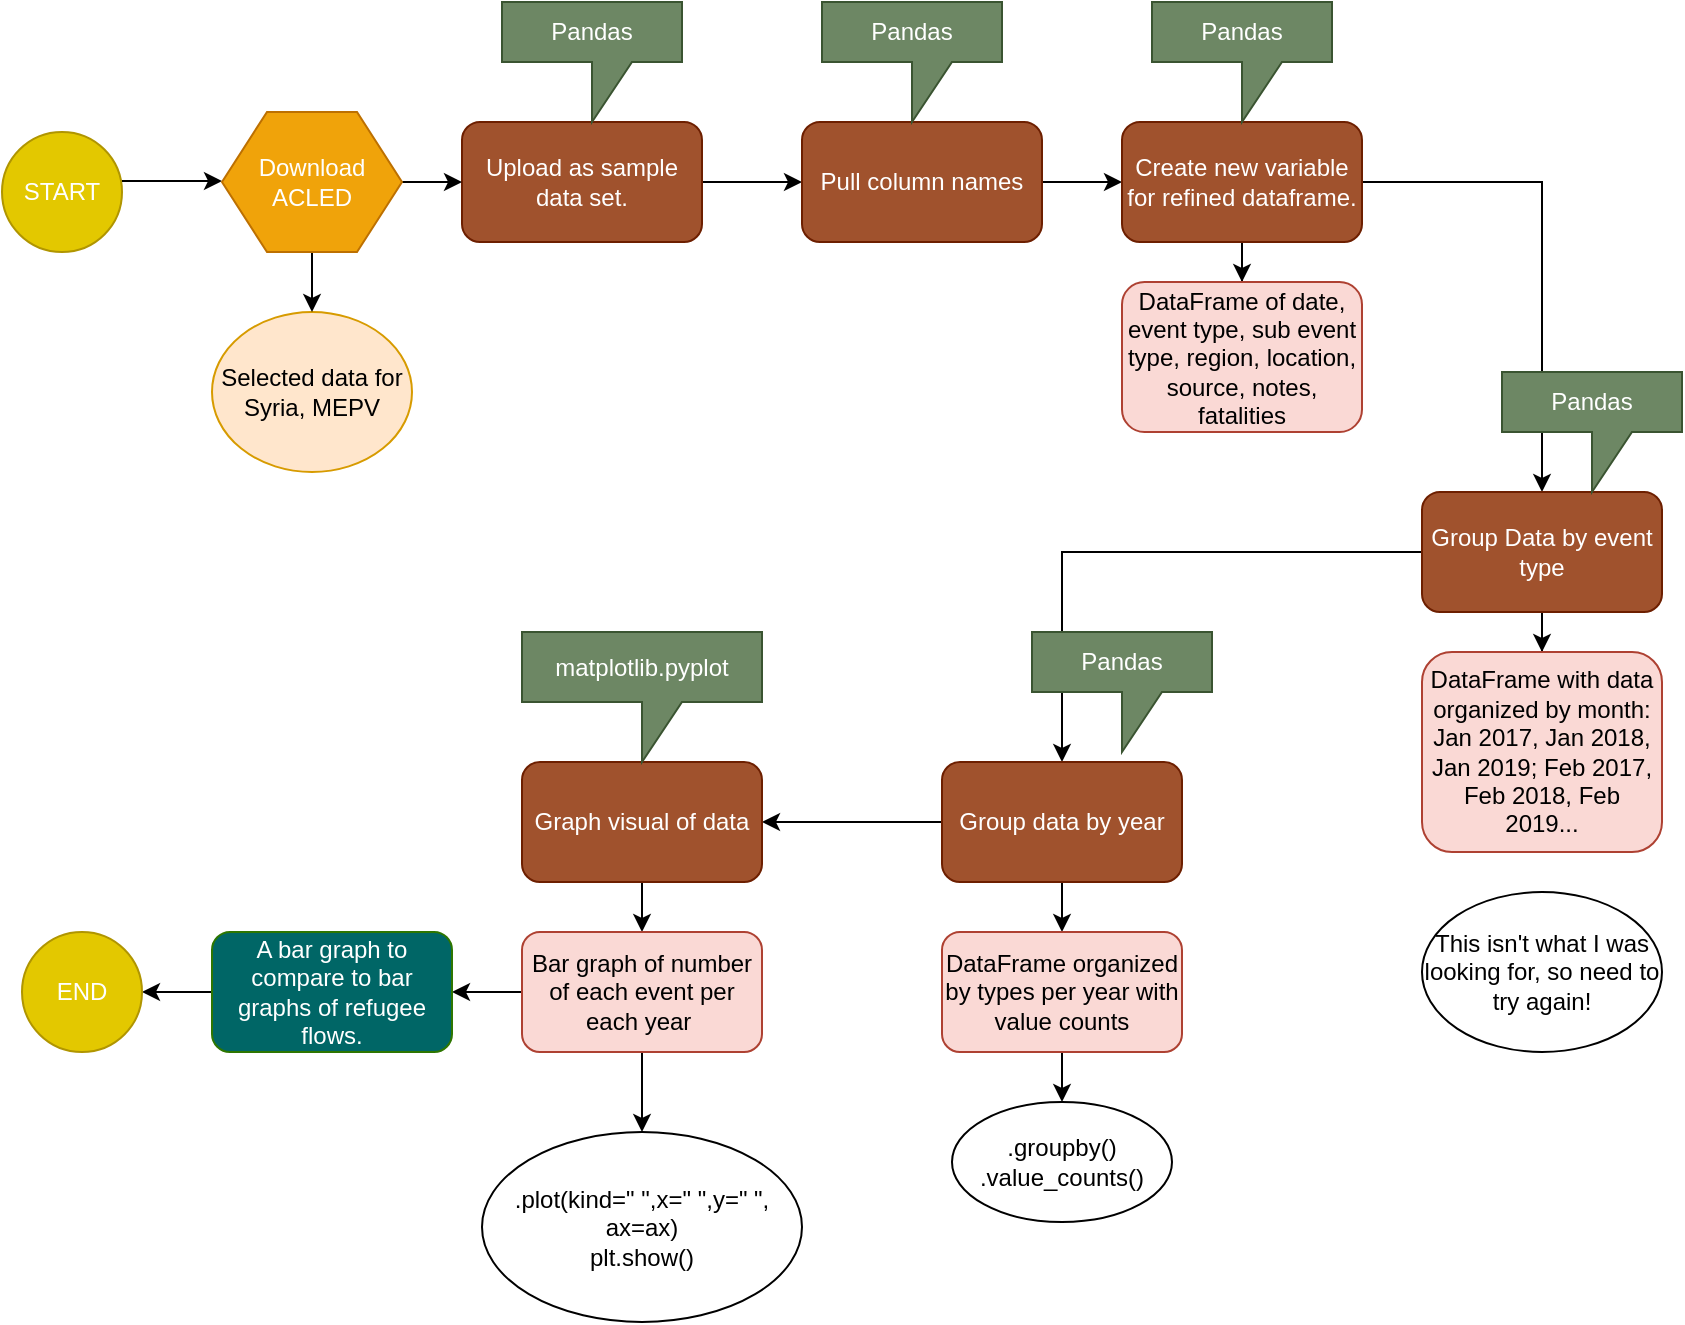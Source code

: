 <mxfile version="10.6.5" type="google"><diagram id="gE6B_HzUvdguxciGQNKm" name="Page-1"><mxGraphModel dx="1126" dy="773" grid="1" gridSize="10" guides="1" tooltips="1" connect="1" arrows="1" fold="1" page="1" pageScale="1" pageWidth="1100" pageHeight="850" math="0" shadow="0"><root><mxCell id="0"/><mxCell id="1" parent="0"/><mxCell id="HawvyngJQl_GHqb6dDOZ-1" value="START" style="ellipse;whiteSpace=wrap;html=1;aspect=fixed;fillColor=#e3c800;strokeColor=#B09500;fontColor=#ffffff;" vertex="1" parent="1"><mxGeometry x="30" y="80" width="60" height="60" as="geometry"/></mxCell><mxCell id="HawvyngJQl_GHqb6dDOZ-3" value="" style="endArrow=classic;html=1;" edge="1" parent="1"><mxGeometry width="50" height="50" relative="1" as="geometry"><mxPoint x="90" y="104.5" as="sourcePoint"/><mxPoint x="140" y="104.5" as="targetPoint"/><Array as="points"/></mxGeometry></mxCell><mxCell id="HawvyngJQl_GHqb6dDOZ-19" value="" style="edgeStyle=orthogonalEdgeStyle;rounded=0;orthogonalLoop=1;jettySize=auto;html=1;" edge="1" parent="1" source="HawvyngJQl_GHqb6dDOZ-4" target="HawvyngJQl_GHqb6dDOZ-14"><mxGeometry relative="1" as="geometry"/></mxCell><mxCell id="HawvyngJQl_GHqb6dDOZ-4" value="Upload as sample data set." style="rounded=1;whiteSpace=wrap;html=1;fillColor=#a0522d;strokeColor=#6D1F00;fontColor=#ffffff;fontStyle=0" vertex="1" parent="1"><mxGeometry x="260" y="75" width="120" height="60" as="geometry"/></mxCell><mxCell id="HawvyngJQl_GHqb6dDOZ-10" value="Selected data for Syria, MEPV" style="ellipse;whiteSpace=wrap;html=1;fillColor=#ffe6cc;strokeColor=#d79b00;" vertex="1" parent="1"><mxGeometry x="135" y="170" width="100" height="80" as="geometry"/></mxCell><mxCell id="HawvyngJQl_GHqb6dDOZ-11" value="" style="endArrow=classic;html=1;entryX=0.5;entryY=0;entryDx=0;entryDy=0;exitX=0.5;exitY=1;exitDx=0;exitDy=0;" edge="1" parent="1" source="HawvyngJQl_GHqb6dDOZ-18" target="HawvyngJQl_GHqb6dDOZ-10"><mxGeometry width="50" height="50" relative="1" as="geometry"><mxPoint x="175" y="150" as="sourcePoint"/><mxPoint x="225" y="100" as="targetPoint"/></mxGeometry></mxCell><mxCell id="HawvyngJQl_GHqb6dDOZ-13" value="Pandas" style="shape=callout;whiteSpace=wrap;html=1;perimeter=calloutPerimeter;fillColor=#6d8764;strokeColor=#3A5431;fontColor=#ffffff;" vertex="1" parent="1"><mxGeometry x="280" y="15" width="90" height="60" as="geometry"/></mxCell><mxCell id="HawvyngJQl_GHqb6dDOZ-16" value="" style="edgeStyle=orthogonalEdgeStyle;rounded=0;orthogonalLoop=1;jettySize=auto;html=1;" edge="1" parent="1" source="HawvyngJQl_GHqb6dDOZ-14" target="HawvyngJQl_GHqb6dDOZ-15"><mxGeometry relative="1" as="geometry"/></mxCell><mxCell id="HawvyngJQl_GHqb6dDOZ-14" value="Pull column names" style="rounded=1;whiteSpace=wrap;html=1;fillColor=#a0522d;strokeColor=#6D1F00;fontColor=#ffffff;" vertex="1" parent="1"><mxGeometry x="430" y="75" width="120" height="60" as="geometry"/></mxCell><mxCell id="HawvyngJQl_GHqb6dDOZ-23" value="" style="edgeStyle=orthogonalEdgeStyle;rounded=0;orthogonalLoop=1;jettySize=auto;html=1;" edge="1" parent="1" source="HawvyngJQl_GHqb6dDOZ-15" target="HawvyngJQl_GHqb6dDOZ-22"><mxGeometry relative="1" as="geometry"/></mxCell><mxCell id="HawvyngJQl_GHqb6dDOZ-33" value="" style="edgeStyle=orthogonalEdgeStyle;rounded=0;orthogonalLoop=1;jettySize=auto;html=1;" edge="1" parent="1" source="HawvyngJQl_GHqb6dDOZ-15" target="HawvyngJQl_GHqb6dDOZ-32"><mxGeometry relative="1" as="geometry"/></mxCell><mxCell id="HawvyngJQl_GHqb6dDOZ-15" value="Create new variable for refined dataframe." style="rounded=1;whiteSpace=wrap;html=1;fillColor=#a0522d;strokeColor=#6D1F00;fontColor=#ffffff;" vertex="1" parent="1"><mxGeometry x="590" y="75" width="120" height="60" as="geometry"/></mxCell><mxCell id="HawvyngJQl_GHqb6dDOZ-32" value="DataFrame of date, event type, sub event type, region, location, source, notes, fatalities" style="rounded=1;whiteSpace=wrap;html=1;fillColor=#fad9d5;strokeColor=#ae4132;" vertex="1" parent="1"><mxGeometry x="590" y="155" width="120" height="75" as="geometry"/></mxCell><mxCell id="HawvyngJQl_GHqb6dDOZ-25" value="" style="edgeStyle=orthogonalEdgeStyle;rounded=0;orthogonalLoop=1;jettySize=auto;html=1;" edge="1" parent="1" source="HawvyngJQl_GHqb6dDOZ-22" target="HawvyngJQl_GHqb6dDOZ-24"><mxGeometry relative="1" as="geometry"/></mxCell><mxCell id="HawvyngJQl_GHqb6dDOZ-40" value="" style="edgeStyle=orthogonalEdgeStyle;rounded=0;orthogonalLoop=1;jettySize=auto;html=1;" edge="1" parent="1" source="HawvyngJQl_GHqb6dDOZ-22" target="HawvyngJQl_GHqb6dDOZ-39"><mxGeometry relative="1" as="geometry"/></mxCell><mxCell id="HawvyngJQl_GHqb6dDOZ-22" value="Group Data by event type" style="rounded=1;whiteSpace=wrap;html=1;fillColor=#a0522d;strokeColor=#6D1F00;fontColor=#ffffff;" vertex="1" parent="1"><mxGeometry x="740" y="260" width="120" height="60" as="geometry"/></mxCell><mxCell id="HawvyngJQl_GHqb6dDOZ-42" value="" style="edgeStyle=orthogonalEdgeStyle;rounded=0;orthogonalLoop=1;jettySize=auto;html=1;" edge="1" parent="1" source="HawvyngJQl_GHqb6dDOZ-39" target="HawvyngJQl_GHqb6dDOZ-41"><mxGeometry relative="1" as="geometry"/></mxCell><mxCell id="HawvyngJQl_GHqb6dDOZ-53" value="" style="edgeStyle=orthogonalEdgeStyle;rounded=0;orthogonalLoop=1;jettySize=auto;html=1;" edge="1" parent="1" source="HawvyngJQl_GHqb6dDOZ-39" target="HawvyngJQl_GHqb6dDOZ-52"><mxGeometry relative="1" as="geometry"/></mxCell><mxCell id="HawvyngJQl_GHqb6dDOZ-39" value="Group data by year" style="rounded=1;whiteSpace=wrap;html=1;fillColor=#a0522d;strokeColor=#6D1F00;fontColor=#ffffff;" vertex="1" parent="1"><mxGeometry x="500" y="395" width="120" height="60" as="geometry"/></mxCell><mxCell id="HawvyngJQl_GHqb6dDOZ-55" value="" style="edgeStyle=orthogonalEdgeStyle;rounded=0;orthogonalLoop=1;jettySize=auto;html=1;" edge="1" parent="1" source="HawvyngJQl_GHqb6dDOZ-52" target="HawvyngJQl_GHqb6dDOZ-54"><mxGeometry relative="1" as="geometry"/></mxCell><mxCell id="HawvyngJQl_GHqb6dDOZ-52" value="Graph visual of data" style="rounded=1;whiteSpace=wrap;html=1;fillColor=#a0522d;strokeColor=#6D1F00;fontColor=#ffffff;" vertex="1" parent="1"><mxGeometry x="290" y="395" width="120" height="60" as="geometry"/></mxCell><mxCell id="HawvyngJQl_GHqb6dDOZ-57" value="" style="edgeStyle=orthogonalEdgeStyle;rounded=0;orthogonalLoop=1;jettySize=auto;html=1;" edge="1" parent="1" source="HawvyngJQl_GHqb6dDOZ-54" target="HawvyngJQl_GHqb6dDOZ-56"><mxGeometry relative="1" as="geometry"/></mxCell><mxCell id="HawvyngJQl_GHqb6dDOZ-59" value="" style="edgeStyle=orthogonalEdgeStyle;rounded=0;orthogonalLoop=1;jettySize=auto;html=1;" edge="1" parent="1" source="HawvyngJQl_GHqb6dDOZ-54" target="HawvyngJQl_GHqb6dDOZ-58"><mxGeometry relative="1" as="geometry"/></mxCell><mxCell id="HawvyngJQl_GHqb6dDOZ-54" value="Bar graph of number of each event per each year&amp;nbsp;" style="rounded=1;whiteSpace=wrap;html=1;fillColor=#fad9d5;strokeColor=#ae4132;" vertex="1" parent="1"><mxGeometry x="290" y="480" width="120" height="60" as="geometry"/></mxCell><mxCell id="HawvyngJQl_GHqb6dDOZ-61" value="" style="edgeStyle=orthogonalEdgeStyle;rounded=0;orthogonalLoop=1;jettySize=auto;html=1;" edge="1" parent="1" source="HawvyngJQl_GHqb6dDOZ-58" target="HawvyngJQl_GHqb6dDOZ-60"><mxGeometry relative="1" as="geometry"/></mxCell><mxCell id="HawvyngJQl_GHqb6dDOZ-58" value="A bar graph to compare to bar graphs of refugee flows." style="rounded=1;whiteSpace=wrap;html=1;fillColor=#006666;strokeColor=#2D7600;fontColor=#ffffff;" vertex="1" parent="1"><mxGeometry x="135" y="480" width="120" height="60" as="geometry"/></mxCell><mxCell id="HawvyngJQl_GHqb6dDOZ-44" value="" style="edgeStyle=orthogonalEdgeStyle;rounded=0;orthogonalLoop=1;jettySize=auto;html=1;" edge="1" parent="1" source="HawvyngJQl_GHqb6dDOZ-41" target="HawvyngJQl_GHqb6dDOZ-43"><mxGeometry relative="1" as="geometry"/></mxCell><mxCell id="HawvyngJQl_GHqb6dDOZ-41" value="DataFrame organized by types per year with value counts" style="rounded=1;whiteSpace=wrap;html=1;fillColor=#fad9d5;strokeColor=#ae4132;" vertex="1" parent="1"><mxGeometry x="500" y="480" width="120" height="60" as="geometry"/></mxCell><mxCell id="HawvyngJQl_GHqb6dDOZ-24" value="DataFrame with data organized by month: Jan 2017, Jan 2018, Jan 2019; Feb 2017, Feb 2018, Feb 2019..." style="rounded=1;whiteSpace=wrap;html=1;fillColor=#fad9d5;strokeColor=#ae4132;" vertex="1" parent="1"><mxGeometry x="740" y="340" width="120" height="100" as="geometry"/></mxCell><mxCell id="HawvyngJQl_GHqb6dDOZ-21" value="" style="edgeStyle=orthogonalEdgeStyle;rounded=0;orthogonalLoop=1;jettySize=auto;html=1;" edge="1" parent="1" source="HawvyngJQl_GHqb6dDOZ-18" target="HawvyngJQl_GHqb6dDOZ-4"><mxGeometry relative="1" as="geometry"/></mxCell><mxCell id="HawvyngJQl_GHqb6dDOZ-18" value="Download ACLED" style="shape=hexagon;perimeter=hexagonPerimeter2;whiteSpace=wrap;html=1;fillColor=#f0a30a;strokeColor=#BD7000;fontColor=#ffffff;" vertex="1" parent="1"><mxGeometry x="140" y="70" width="90" height="70" as="geometry"/></mxCell><mxCell id="HawvyngJQl_GHqb6dDOZ-26" value="Pandas" style="shape=callout;whiteSpace=wrap;html=1;perimeter=calloutPerimeter;fillColor=#6d8764;strokeColor=#3A5431;fontColor=#ffffff;" vertex="1" parent="1"><mxGeometry x="440" y="15" width="90" height="60" as="geometry"/></mxCell><mxCell id="HawvyngJQl_GHqb6dDOZ-27" value="Pandas" style="shape=callout;whiteSpace=wrap;html=1;perimeter=calloutPerimeter;fillColor=#6d8764;strokeColor=#3A5431;fontColor=#ffffff;" vertex="1" parent="1"><mxGeometry x="605" y="15" width="90" height="60" as="geometry"/></mxCell><mxCell id="HawvyngJQl_GHqb6dDOZ-28" value="Pandas" style="shape=callout;whiteSpace=wrap;html=1;perimeter=calloutPerimeter;fillColor=#6d8764;strokeColor=#3A5431;fontColor=#ffffff;" vertex="1" parent="1"><mxGeometry x="780" y="200" width="90" height="60" as="geometry"/></mxCell><mxCell id="HawvyngJQl_GHqb6dDOZ-43" value=".groupby()&lt;br&gt;.value_counts()&lt;br&gt;" style="ellipse;whiteSpace=wrap;html=1;" vertex="1" parent="1"><mxGeometry x="505" y="565" width="110" height="60" as="geometry"/></mxCell><mxCell id="HawvyngJQl_GHqb6dDOZ-50" value="Pandas" style="shape=callout;whiteSpace=wrap;html=1;perimeter=calloutPerimeter;fillColor=#6d8764;strokeColor=#3A5431;fontColor=#ffffff;" vertex="1" parent="1"><mxGeometry x="545" y="330" width="90" height="60" as="geometry"/></mxCell><mxCell id="HawvyngJQl_GHqb6dDOZ-56" value=".plot(kind=&quot; &quot;,x=&quot; &quot;,y=&quot; &quot;, ax=ax)&lt;br&gt;plt.show()&lt;br&gt;" style="ellipse;whiteSpace=wrap;html=1;direction=west;" vertex="1" parent="1"><mxGeometry x="270" y="580" width="160" height="95" as="geometry"/></mxCell><mxCell id="HawvyngJQl_GHqb6dDOZ-60" value="END" style="ellipse;whiteSpace=wrap;html=1;aspect=fixed;fillColor=#e3c800;strokeColor=#B09500;fontColor=#ffffff;" vertex="1" parent="1"><mxGeometry x="40" y="480" width="60" height="60" as="geometry"/></mxCell><mxCell id="HawvyngJQl_GHqb6dDOZ-62" value="matplotlib.pyplot" style="shape=callout;whiteSpace=wrap;html=1;perimeter=calloutPerimeter;fillColor=#6d8764;strokeColor=#3A5431;fontColor=#ffffff;" vertex="1" parent="1"><mxGeometry x="290" y="330" width="120" height="65" as="geometry"/></mxCell><mxCell id="HawvyngJQl_GHqb6dDOZ-67" value="This isn't what I was looking for, so need to try again!" style="ellipse;whiteSpace=wrap;html=1;" vertex="1" parent="1"><mxGeometry x="740" y="460" width="120" height="80" as="geometry"/></mxCell></root></mxGraphModel></diagram></mxfile>